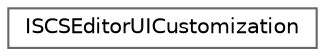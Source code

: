 digraph "Graphical Class Hierarchy"
{
 // INTERACTIVE_SVG=YES
 // LATEX_PDF_SIZE
  bgcolor="transparent";
  edge [fontname=Helvetica,fontsize=10,labelfontname=Helvetica,labelfontsize=10];
  node [fontname=Helvetica,fontsize=10,shape=box,height=0.2,width=0.4];
  rankdir="LR";
  Node0 [id="Node000000",label="ISCSEditorUICustomization",height=0.2,width=0.4,color="grey40", fillcolor="white", style="filled",URL="$da/d9e/classISCSEditorUICustomization.html",tooltip="SCSEditor UI customization."];
}
